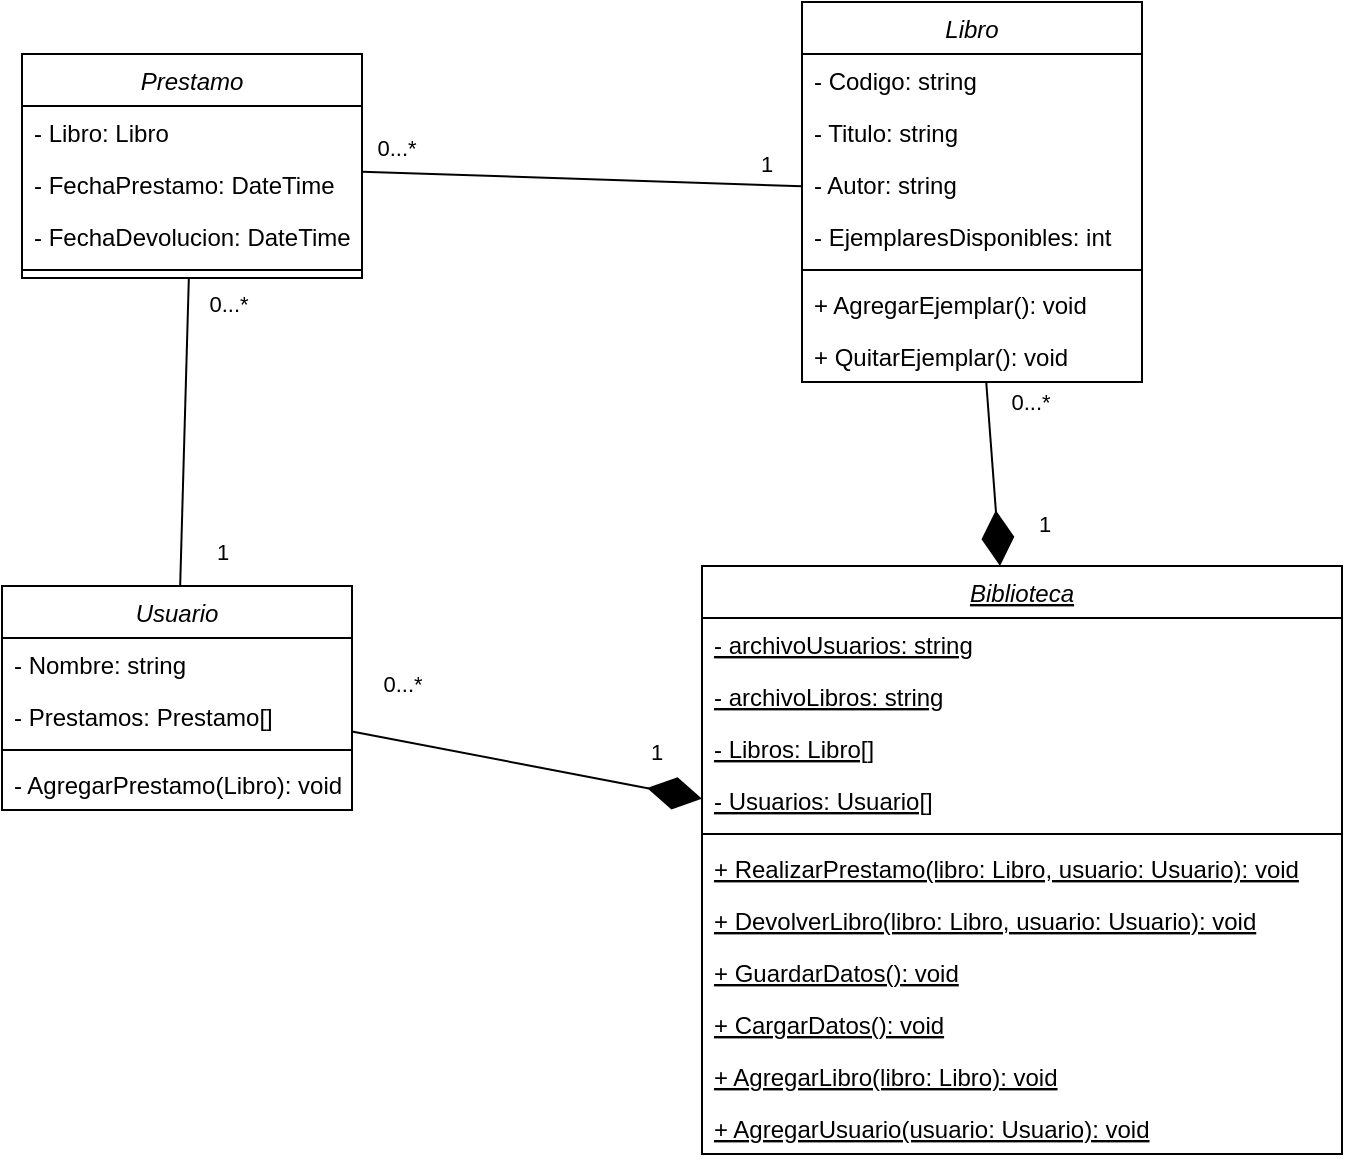 <mxfile version="24.7.12">
  <diagram id="C5RBs43oDa-KdzZeNtuy" name="Page-1">
    <mxGraphModel dx="1041" dy="704" grid="1" gridSize="10" guides="1" tooltips="1" connect="1" arrows="1" fold="1" page="1" pageScale="1" pageWidth="827" pageHeight="1169" math="0" shadow="0">
      <root>
        <mxCell id="WIyWlLk6GJQsqaUBKTNV-0" />
        <mxCell id="WIyWlLk6GJQsqaUBKTNV-1" parent="WIyWlLk6GJQsqaUBKTNV-0" />
        <mxCell id="zkfFHV4jXpPFQw0GAbJ--0" value="Usuario" style="swimlane;fontStyle=2;align=center;verticalAlign=top;childLayout=stackLayout;horizontal=1;startSize=26;horizontalStack=0;resizeParent=1;resizeLast=0;collapsible=1;marginBottom=0;rounded=0;shadow=0;strokeWidth=1;" parent="WIyWlLk6GJQsqaUBKTNV-1" vertex="1">
          <mxGeometry x="80" y="350" width="175" height="112" as="geometry">
            <mxRectangle x="230" y="140" width="160" height="26" as="alternateBounds" />
          </mxGeometry>
        </mxCell>
        <mxCell id="zkfFHV4jXpPFQw0GAbJ--1" value="- Nombre: string" style="text;align=left;verticalAlign=top;spacingLeft=4;spacingRight=4;overflow=hidden;rotatable=0;points=[[0,0.5],[1,0.5]];portConstraint=eastwest;" parent="zkfFHV4jXpPFQw0GAbJ--0" vertex="1">
          <mxGeometry y="26" width="175" height="26" as="geometry" />
        </mxCell>
        <mxCell id="bwLcdZty3XzhwoB_3Ktt-0" value="- Prestamos: Prestamo[]" style="text;align=left;verticalAlign=top;spacingLeft=4;spacingRight=4;overflow=hidden;rotatable=0;points=[[0,0.5],[1,0.5]];portConstraint=eastwest;" parent="zkfFHV4jXpPFQw0GAbJ--0" vertex="1">
          <mxGeometry y="52" width="175" height="26" as="geometry" />
        </mxCell>
        <mxCell id="zkfFHV4jXpPFQw0GAbJ--4" value="" style="line;html=1;strokeWidth=1;align=left;verticalAlign=middle;spacingTop=-1;spacingLeft=3;spacingRight=3;rotatable=0;labelPosition=right;points=[];portConstraint=eastwest;" parent="zkfFHV4jXpPFQw0GAbJ--0" vertex="1">
          <mxGeometry y="78" width="175" height="8" as="geometry" />
        </mxCell>
        <mxCell id="bwLcdZty3XzhwoB_3Ktt-33" value="- AgregarPrestamo(Libro): void" style="text;align=left;verticalAlign=top;spacingLeft=4;spacingRight=4;overflow=hidden;rotatable=0;points=[[0,0.5],[1,0.5]];portConstraint=eastwest;" parent="zkfFHV4jXpPFQw0GAbJ--0" vertex="1">
          <mxGeometry y="86" width="175" height="26" as="geometry" />
        </mxCell>
        <mxCell id="bwLcdZty3XzhwoB_3Ktt-1" value="Libro" style="swimlane;fontStyle=2;align=center;verticalAlign=top;childLayout=stackLayout;horizontal=1;startSize=26;horizontalStack=0;resizeParent=1;resizeLast=0;collapsible=1;marginBottom=0;rounded=0;shadow=0;strokeWidth=1;" parent="WIyWlLk6GJQsqaUBKTNV-1" vertex="1">
          <mxGeometry x="480" y="58" width="170" height="190" as="geometry">
            <mxRectangle x="230" y="140" width="160" height="26" as="alternateBounds" />
          </mxGeometry>
        </mxCell>
        <mxCell id="bwLcdZty3XzhwoB_3Ktt-2" value="- Codigo: string" style="text;align=left;verticalAlign=top;spacingLeft=4;spacingRight=4;overflow=hidden;rotatable=0;points=[[0,0.5],[1,0.5]];portConstraint=eastwest;" parent="bwLcdZty3XzhwoB_3Ktt-1" vertex="1">
          <mxGeometry y="26" width="170" height="26" as="geometry" />
        </mxCell>
        <mxCell id="bwLcdZty3XzhwoB_3Ktt-13" value="- Titulo: string" style="text;align=left;verticalAlign=top;spacingLeft=4;spacingRight=4;overflow=hidden;rotatable=0;points=[[0,0.5],[1,0.5]];portConstraint=eastwest;" parent="bwLcdZty3XzhwoB_3Ktt-1" vertex="1">
          <mxGeometry y="52" width="170" height="26" as="geometry" />
        </mxCell>
        <mxCell id="bwLcdZty3XzhwoB_3Ktt-14" value="- Autor: string" style="text;align=left;verticalAlign=top;spacingLeft=4;spacingRight=4;overflow=hidden;rotatable=0;points=[[0,0.5],[1,0.5]];portConstraint=eastwest;" parent="bwLcdZty3XzhwoB_3Ktt-1" vertex="1">
          <mxGeometry y="78" width="170" height="26" as="geometry" />
        </mxCell>
        <mxCell id="bwLcdZty3XzhwoB_3Ktt-3" value="- EjemplaresDisponibles: int" style="text;align=left;verticalAlign=top;spacingLeft=4;spacingRight=4;overflow=hidden;rotatable=0;points=[[0,0.5],[1,0.5]];portConstraint=eastwest;" parent="bwLcdZty3XzhwoB_3Ktt-1" vertex="1">
          <mxGeometry y="104" width="170" height="26" as="geometry" />
        </mxCell>
        <mxCell id="bwLcdZty3XzhwoB_3Ktt-4" value="" style="line;html=1;strokeWidth=1;align=left;verticalAlign=middle;spacingTop=-1;spacingLeft=3;spacingRight=3;rotatable=0;labelPosition=right;points=[];portConstraint=eastwest;" parent="bwLcdZty3XzhwoB_3Ktt-1" vertex="1">
          <mxGeometry y="130" width="170" height="8" as="geometry" />
        </mxCell>
        <mxCell id="BamcYnP_Jd9sB6zdKciI-0" value="+ AgregarEjemplar(): void" style="text;align=left;verticalAlign=top;spacingLeft=4;spacingRight=4;overflow=hidden;rotatable=0;points=[[0,0.5],[1,0.5]];portConstraint=eastwest;" vertex="1" parent="bwLcdZty3XzhwoB_3Ktt-1">
          <mxGeometry y="138" width="170" height="26" as="geometry" />
        </mxCell>
        <mxCell id="BamcYnP_Jd9sB6zdKciI-2" value="+ QuitarEjemplar(): void" style="text;align=left;verticalAlign=top;spacingLeft=4;spacingRight=4;overflow=hidden;rotatable=0;points=[[0,0.5],[1,0.5]];portConstraint=eastwest;" vertex="1" parent="bwLcdZty3XzhwoB_3Ktt-1">
          <mxGeometry y="164" width="170" height="26" as="geometry" />
        </mxCell>
        <mxCell id="bwLcdZty3XzhwoB_3Ktt-28" style="rounded=0;orthogonalLoop=1;jettySize=auto;html=1;endArrow=none;endFill=0;" parent="WIyWlLk6GJQsqaUBKTNV-1" source="bwLcdZty3XzhwoB_3Ktt-5" target="zkfFHV4jXpPFQw0GAbJ--0" edge="1">
          <mxGeometry relative="1" as="geometry" />
        </mxCell>
        <mxCell id="bwLcdZty3XzhwoB_3Ktt-39" value="0...*" style="edgeLabel;html=1;align=center;verticalAlign=middle;resizable=0;points=[];" parent="bwLcdZty3XzhwoB_3Ktt-28" vertex="1" connectable="0">
          <mxGeometry x="-0.831" relative="1" as="geometry">
            <mxPoint x="20" as="offset" />
          </mxGeometry>
        </mxCell>
        <mxCell id="bwLcdZty3XzhwoB_3Ktt-40" value="1" style="edgeLabel;html=1;align=center;verticalAlign=middle;resizable=0;points=[];" parent="bwLcdZty3XzhwoB_3Ktt-28" vertex="1" connectable="0">
          <mxGeometry x="0.773" relative="1" as="geometry">
            <mxPoint x="20" as="offset" />
          </mxGeometry>
        </mxCell>
        <mxCell id="bwLcdZty3XzhwoB_3Ktt-30" style="rounded=0;orthogonalLoop=1;jettySize=auto;html=1;endArrow=none;endFill=0;" parent="WIyWlLk6GJQsqaUBKTNV-1" source="bwLcdZty3XzhwoB_3Ktt-5" target="bwLcdZty3XzhwoB_3Ktt-1" edge="1">
          <mxGeometry relative="1" as="geometry" />
        </mxCell>
        <mxCell id="bwLcdZty3XzhwoB_3Ktt-41" value="1" style="edgeLabel;html=1;align=center;verticalAlign=middle;resizable=0;points=[];" parent="bwLcdZty3XzhwoB_3Ktt-30" vertex="1" connectable="0">
          <mxGeometry x="0.831" y="-1" relative="1" as="geometry">
            <mxPoint y="-12" as="offset" />
          </mxGeometry>
        </mxCell>
        <mxCell id="bwLcdZty3XzhwoB_3Ktt-42" value="0...*" style="edgeLabel;html=1;align=center;verticalAlign=middle;resizable=0;points=[];" parent="bwLcdZty3XzhwoB_3Ktt-30" vertex="1" connectable="0">
          <mxGeometry x="-0.847" y="3" relative="1" as="geometry">
            <mxPoint y="-10" as="offset" />
          </mxGeometry>
        </mxCell>
        <mxCell id="bwLcdZty3XzhwoB_3Ktt-5" value="Prestamo" style="swimlane;fontStyle=2;align=center;verticalAlign=top;childLayout=stackLayout;horizontal=1;startSize=26;horizontalStack=0;resizeParent=1;resizeLast=0;collapsible=1;marginBottom=0;rounded=0;shadow=0;strokeWidth=1;" parent="WIyWlLk6GJQsqaUBKTNV-1" vertex="1">
          <mxGeometry x="90" y="84" width="170" height="112" as="geometry">
            <mxRectangle x="230" y="140" width="160" height="26" as="alternateBounds" />
          </mxGeometry>
        </mxCell>
        <mxCell id="bwLcdZty3XzhwoB_3Ktt-6" value="- Libro: Libro" style="text;align=left;verticalAlign=top;spacingLeft=4;spacingRight=4;overflow=hidden;rotatable=0;points=[[0,0.5],[1,0.5]];portConstraint=eastwest;" parent="bwLcdZty3XzhwoB_3Ktt-5" vertex="1">
          <mxGeometry y="26" width="170" height="26" as="geometry" />
        </mxCell>
        <mxCell id="bwLcdZty3XzhwoB_3Ktt-7" value="- FechaPrestamo: DateTime" style="text;align=left;verticalAlign=top;spacingLeft=4;spacingRight=4;overflow=hidden;rotatable=0;points=[[0,0.5],[1,0.5]];portConstraint=eastwest;" parent="bwLcdZty3XzhwoB_3Ktt-5" vertex="1">
          <mxGeometry y="52" width="170" height="26" as="geometry" />
        </mxCell>
        <mxCell id="bwLcdZty3XzhwoB_3Ktt-16" value="- FechaDevolucion: DateTime" style="text;align=left;verticalAlign=top;spacingLeft=4;spacingRight=4;overflow=hidden;rotatable=0;points=[[0,0.5],[1,0.5]];portConstraint=eastwest;" parent="bwLcdZty3XzhwoB_3Ktt-5" vertex="1">
          <mxGeometry y="78" width="170" height="26" as="geometry" />
        </mxCell>
        <mxCell id="bwLcdZty3XzhwoB_3Ktt-8" value="" style="line;html=1;strokeWidth=1;align=left;verticalAlign=middle;spacingTop=-1;spacingLeft=3;spacingRight=3;rotatable=0;labelPosition=right;points=[];portConstraint=eastwest;" parent="bwLcdZty3XzhwoB_3Ktt-5" vertex="1">
          <mxGeometry y="104" width="170" height="8" as="geometry" />
        </mxCell>
        <mxCell id="bwLcdZty3XzhwoB_3Ktt-31" style="rounded=0;orthogonalLoop=1;jettySize=auto;html=1;endArrow=none;endFill=0;startArrow=diamondThin;startFill=1;startSize=25;" parent="WIyWlLk6GJQsqaUBKTNV-1" source="bwLcdZty3XzhwoB_3Ktt-9" target="bwLcdZty3XzhwoB_3Ktt-1" edge="1">
          <mxGeometry relative="1" as="geometry" />
        </mxCell>
        <mxCell id="bwLcdZty3XzhwoB_3Ktt-37" value="1" style="edgeLabel;html=1;align=center;verticalAlign=middle;resizable=0;points=[];" parent="bwLcdZty3XzhwoB_3Ktt-31" vertex="1" connectable="0">
          <mxGeometry x="-0.752" y="-3" relative="1" as="geometry">
            <mxPoint x="20" y="-10" as="offset" />
          </mxGeometry>
        </mxCell>
        <mxCell id="bwLcdZty3XzhwoB_3Ktt-38" value="0...*" style="edgeLabel;html=1;align=center;verticalAlign=middle;resizable=0;points=[];" parent="bwLcdZty3XzhwoB_3Ktt-31" vertex="1" connectable="0">
          <mxGeometry x="0.802" y="-1" relative="1" as="geometry">
            <mxPoint x="20" y="1" as="offset" />
          </mxGeometry>
        </mxCell>
        <mxCell id="bwLcdZty3XzhwoB_3Ktt-32" style="rounded=0;orthogonalLoop=1;jettySize=auto;html=1;endArrow=none;endFill=0;startArrow=diamondThin;startFill=1;startSize=25;" parent="WIyWlLk6GJQsqaUBKTNV-1" source="bwLcdZty3XzhwoB_3Ktt-9" target="zkfFHV4jXpPFQw0GAbJ--0" edge="1">
          <mxGeometry relative="1" as="geometry" />
        </mxCell>
        <mxCell id="bwLcdZty3XzhwoB_3Ktt-35" value="1" style="edgeLabel;html=1;align=center;verticalAlign=middle;resizable=0;points=[];" parent="bwLcdZty3XzhwoB_3Ktt-32" vertex="1" connectable="0">
          <mxGeometry x="-0.734" y="3" relative="1" as="geometry">
            <mxPoint y="-22" as="offset" />
          </mxGeometry>
        </mxCell>
        <mxCell id="bwLcdZty3XzhwoB_3Ktt-36" value="0...*" style="edgeLabel;html=1;align=center;verticalAlign=middle;resizable=0;points=[];" parent="bwLcdZty3XzhwoB_3Ktt-32" vertex="1" connectable="0">
          <mxGeometry x="0.822" y="5" relative="1" as="geometry">
            <mxPoint x="10" y="-32" as="offset" />
          </mxGeometry>
        </mxCell>
        <mxCell id="bwLcdZty3XzhwoB_3Ktt-9" value="Biblioteca" style="swimlane;fontStyle=6;align=center;verticalAlign=top;childLayout=stackLayout;horizontal=1;startSize=26;horizontalStack=0;resizeParent=1;resizeLast=0;collapsible=1;marginBottom=0;rounded=0;shadow=0;strokeWidth=1;" parent="WIyWlLk6GJQsqaUBKTNV-1" vertex="1">
          <mxGeometry x="430" y="340" width="320" height="294" as="geometry">
            <mxRectangle x="230" y="140" width="160" height="26" as="alternateBounds" />
          </mxGeometry>
        </mxCell>
        <mxCell id="bwLcdZty3XzhwoB_3Ktt-22" value="- archivoUsuarios: string" style="text;align=left;verticalAlign=top;spacingLeft=4;spacingRight=4;overflow=hidden;rotatable=0;points=[[0,0.5],[1,0.5]];portConstraint=eastwest;fontStyle=4" parent="bwLcdZty3XzhwoB_3Ktt-9" vertex="1">
          <mxGeometry y="26" width="320" height="26" as="geometry" />
        </mxCell>
        <mxCell id="bwLcdZty3XzhwoB_3Ktt-27" value="- archivoLibros: string" style="text;align=left;verticalAlign=top;spacingLeft=4;spacingRight=4;overflow=hidden;rotatable=0;points=[[0,0.5],[1,0.5]];portConstraint=eastwest;fontStyle=4" parent="bwLcdZty3XzhwoB_3Ktt-9" vertex="1">
          <mxGeometry y="52" width="320" height="26" as="geometry" />
        </mxCell>
        <mxCell id="bwLcdZty3XzhwoB_3Ktt-26" value="- Libros: Libro[]" style="text;align=left;verticalAlign=top;spacingLeft=4;spacingRight=4;overflow=hidden;rotatable=0;points=[[0,0.5],[1,0.5]];portConstraint=eastwest;fontStyle=4" parent="bwLcdZty3XzhwoB_3Ktt-9" vertex="1">
          <mxGeometry y="78" width="320" height="26" as="geometry" />
        </mxCell>
        <mxCell id="bwLcdZty3XzhwoB_3Ktt-23" value="- Usuarios: Usuario[]" style="text;align=left;verticalAlign=top;spacingLeft=4;spacingRight=4;overflow=hidden;rotatable=0;points=[[0,0.5],[1,0.5]];portConstraint=eastwest;fontStyle=4" parent="bwLcdZty3XzhwoB_3Ktt-9" vertex="1">
          <mxGeometry y="104" width="320" height="26" as="geometry" />
        </mxCell>
        <mxCell id="bwLcdZty3XzhwoB_3Ktt-12" value="" style="line;html=1;strokeWidth=1;align=left;verticalAlign=middle;spacingTop=-1;spacingLeft=3;spacingRight=3;rotatable=0;labelPosition=right;points=[];portConstraint=eastwest;" parent="bwLcdZty3XzhwoB_3Ktt-9" vertex="1">
          <mxGeometry y="130" width="320" height="8" as="geometry" />
        </mxCell>
        <mxCell id="bwLcdZty3XzhwoB_3Ktt-20" value="+ RealizarPrestamo(libro: Libro, usuario: Usuario): void" style="text;align=left;verticalAlign=top;spacingLeft=4;spacingRight=4;overflow=hidden;rotatable=0;points=[[0,0.5],[1,0.5]];portConstraint=eastwest;fontStyle=4" parent="bwLcdZty3XzhwoB_3Ktt-9" vertex="1">
          <mxGeometry y="138" width="320" height="26" as="geometry" />
        </mxCell>
        <mxCell id="bwLcdZty3XzhwoB_3Ktt-21" value="+ DevolverLibro(libro: Libro, usuario: Usuario): void" style="text;align=left;verticalAlign=top;spacingLeft=4;spacingRight=4;overflow=hidden;rotatable=0;points=[[0,0.5],[1,0.5]];portConstraint=eastwest;fontStyle=4" parent="bwLcdZty3XzhwoB_3Ktt-9" vertex="1">
          <mxGeometry y="164" width="320" height="26" as="geometry" />
        </mxCell>
        <mxCell id="bwLcdZty3XzhwoB_3Ktt-18" value="+ GuardarDatos(): void" style="text;align=left;verticalAlign=top;spacingLeft=4;spacingRight=4;overflow=hidden;rotatable=0;points=[[0,0.5],[1,0.5]];portConstraint=eastwest;fontStyle=4" parent="bwLcdZty3XzhwoB_3Ktt-9" vertex="1">
          <mxGeometry y="190" width="320" height="26" as="geometry" />
        </mxCell>
        <mxCell id="bwLcdZty3XzhwoB_3Ktt-19" value="+ CargarDatos(): void" style="text;align=left;verticalAlign=top;spacingLeft=4;spacingRight=4;overflow=hidden;rotatable=0;points=[[0,0.5],[1,0.5]];portConstraint=eastwest;fontStyle=4" parent="bwLcdZty3XzhwoB_3Ktt-9" vertex="1">
          <mxGeometry y="216" width="320" height="26" as="geometry" />
        </mxCell>
        <mxCell id="bwLcdZty3XzhwoB_3Ktt-24" value="+ AgregarLibro(libro: Libro): void" style="text;align=left;verticalAlign=top;spacingLeft=4;spacingRight=4;overflow=hidden;rotatable=0;points=[[0,0.5],[1,0.5]];portConstraint=eastwest;fontStyle=4" parent="bwLcdZty3XzhwoB_3Ktt-9" vertex="1">
          <mxGeometry y="242" width="320" height="26" as="geometry" />
        </mxCell>
        <mxCell id="bwLcdZty3XzhwoB_3Ktt-25" value="+ AgregarUsuario(usuario: Usuario): void" style="text;align=left;verticalAlign=top;spacingLeft=4;spacingRight=4;overflow=hidden;rotatable=0;points=[[0,0.5],[1,0.5]];portConstraint=eastwest;fontStyle=4" parent="bwLcdZty3XzhwoB_3Ktt-9" vertex="1">
          <mxGeometry y="268" width="320" height="26" as="geometry" />
        </mxCell>
      </root>
    </mxGraphModel>
  </diagram>
</mxfile>
